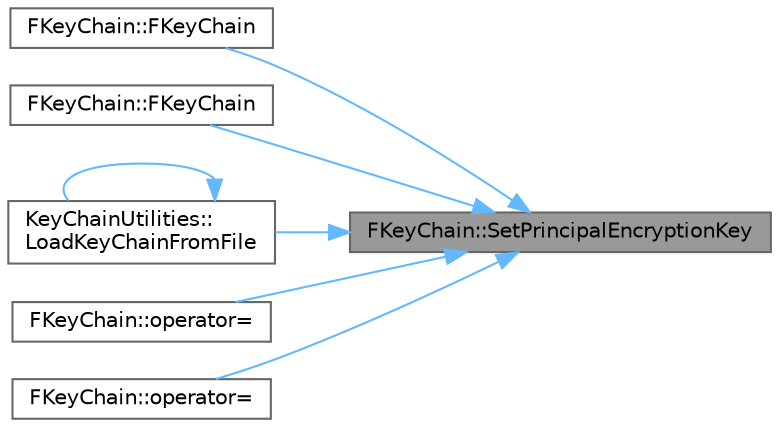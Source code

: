 digraph "FKeyChain::SetPrincipalEncryptionKey"
{
 // INTERACTIVE_SVG=YES
 // LATEX_PDF_SIZE
  bgcolor="transparent";
  edge [fontname=Helvetica,fontsize=10,labelfontname=Helvetica,labelfontsize=10];
  node [fontname=Helvetica,fontsize=10,shape=box,height=0.2,width=0.4];
  rankdir="RL";
  Node1 [id="Node000001",label="FKeyChain::SetPrincipalEncryptionKey",height=0.2,width=0.4,color="gray40", fillcolor="grey60", style="filled", fontcolor="black",tooltip=" "];
  Node1 -> Node2 [id="edge1_Node000001_Node000002",dir="back",color="steelblue1",style="solid",tooltip=" "];
  Node2 [id="Node000002",label="FKeyChain::FKeyChain",height=0.2,width=0.4,color="grey40", fillcolor="white", style="filled",URL="$d5/d47/structFKeyChain.html#a7557ec78703c6dec9e52cdc03a070de2",tooltip=" "];
  Node1 -> Node3 [id="edge2_Node000001_Node000003",dir="back",color="steelblue1",style="solid",tooltip=" "];
  Node3 [id="Node000003",label="FKeyChain::FKeyChain",height=0.2,width=0.4,color="grey40", fillcolor="white", style="filled",URL="$d5/d47/structFKeyChain.html#abbc545a1c1fbaa0f562691ff65888037",tooltip=" "];
  Node1 -> Node4 [id="edge3_Node000001_Node000004",dir="back",color="steelblue1",style="solid",tooltip=" "];
  Node4 [id="Node000004",label="KeyChainUtilities::\lLoadKeyChainFromFile",height=0.2,width=0.4,color="grey40", fillcolor="white", style="filled",URL="$d6/daf/namespaceKeyChainUtilities.html#acec2cdf50be95d30f6dc24246d066823",tooltip=" "];
  Node4 -> Node4 [id="edge4_Node000004_Node000004",dir="back",color="steelblue1",style="solid",tooltip=" "];
  Node1 -> Node5 [id="edge5_Node000001_Node000005",dir="back",color="steelblue1",style="solid",tooltip=" "];
  Node5 [id="Node000005",label="FKeyChain::operator=",height=0.2,width=0.4,color="grey40", fillcolor="white", style="filled",URL="$d5/d47/structFKeyChain.html#a648e884dfb37b635bd8e78ccd4fdd3d7",tooltip=" "];
  Node1 -> Node6 [id="edge6_Node000001_Node000006",dir="back",color="steelblue1",style="solid",tooltip=" "];
  Node6 [id="Node000006",label="FKeyChain::operator=",height=0.2,width=0.4,color="grey40", fillcolor="white", style="filled",URL="$d5/d47/structFKeyChain.html#ae87f8fbda4ebd15037255f84aba7e955",tooltip=" "];
}
